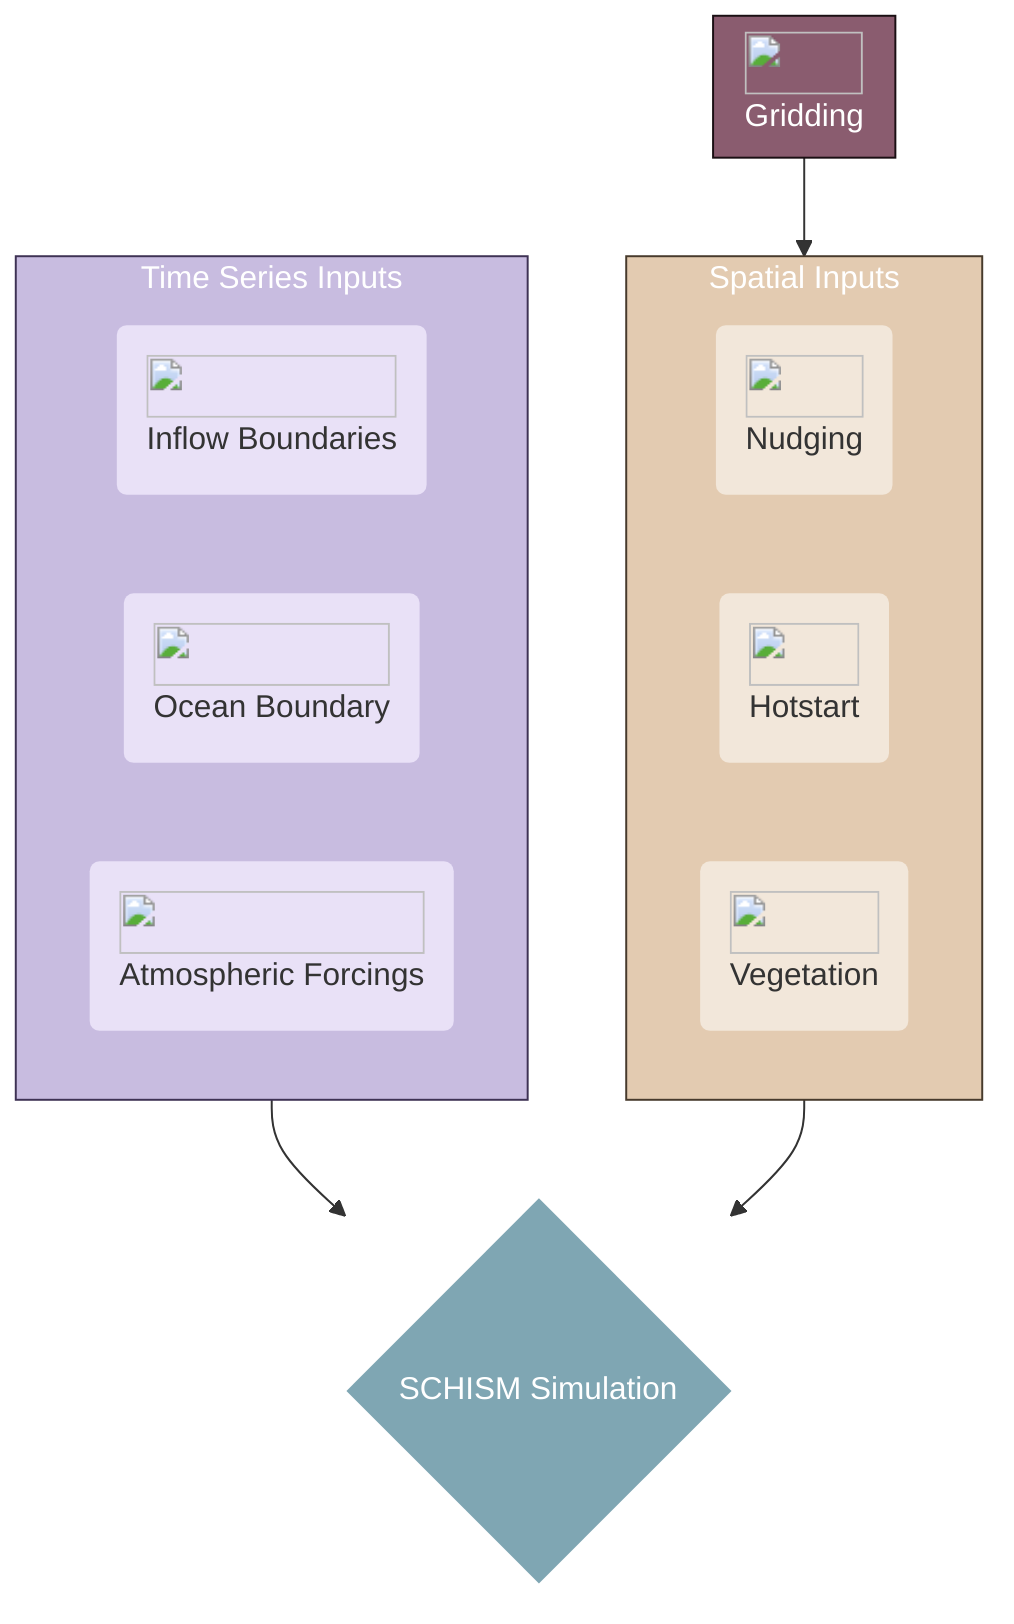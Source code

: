 ---
config:
  look: classic
  theme: default
---
flowchart TD
    
    %% Time Series Inputs -------------------------------------------------------------------------
    subgraph bd [Time Series Inputs]
        time_ins("<img src='../icons/clickicon.svg' width='32' height='32' style='vertical-align:left;'/>Inflow Boundaries")
        ocean_in("<img src='../icons/clickicon.svg' width='32' height='32' style='vertical-align:left;'/>Ocean Boundary")
        atmos_in("<img src='../icons/clickicon.svg' width='32' height='32' style='vertical-align:left;'/>Atmospheric Forcings")
    end
    %% Stlye
    style bd fill:#c8bce0, stroke:#3e3254, color:#FFFFFF
    style time_ins fill:#e9e1f7, stroke:None
    style ocean_in fill:#e9e1f7, stroke:None
    style atmos_in fill:#e9e1f7, stroke:None
    click time_ins "https://cadwrdeltamodeling.github.io/BayDeltaSCHISM/topics/flow_boundary.html" _blank
    click ocean_in "https://cadwrdeltamodeling.github.io/BayDeltaSCHISM/topics/ocean.html" _blank
    click atmos_in "https://cadwrdeltamodeling.github.io/BayDeltaSCHISM/topics/atmospheric.html" _blank

    %% Spatial Inputs -------------------------------------------------------------------------
    subgraph si [Spatial Inputs]
        nudge("<img src='../icons/clickicon.svg' width='32' height='32' style='vertical-align:left;'/>Nudging")
        hotstart("<img src='../icons/clickicon.svg' width='32' height='32' style='vertical-align:left;'/>Hotstart")
        veg("<img src='../icons/clickicon.svg' width='32' height='32' style='vertical-align:left;'/>Vegetation")
    end
    %% Stlye
    style si fill:#e3cbb1, stroke:#473a2c, color:#FFFFFF
    style nudge fill:#f2e7da, stroke:None
    style hotstart fill:#f2e7da, stroke:None
    style veg fill:#f2e7da, stroke:None
    click nudge "https://cadwrdeltamodeling.github.io/BayDeltaSCHISM/topics/nudging.html" _blank
    click hotstart "https://cadwrdeltamodeling.github.io/BayDeltaSCHISM/topics/hotstart.html" _blank
    click veg "https://cadwrdeltamodeling.github.io/BayDeltaSCHISM/topics/vegetation.html" _blank


    schism{SCHISM Simulation}
    style schism fill:#7fa6b3, stroke:None, color:#FFFFFF

    %% Gridding -------------------------------------------------------------------------
    subgraph mesh [<img src='../icons/clickicon.svg' width='32' height='32' style='vertical-align:left;'/>Gridding]
    end
    style mesh fill:#8a5c6f, stroke:#1a0f13, color:#FFFFFF
    click mesh "https://cadwrdeltamodeling.github.io/BayDeltaSCHISM/topics/mesh.html" _blank

    %% Connections -------------------------------------------------------------------------
    mesh --> si
    bd --> schism
    si --> schism